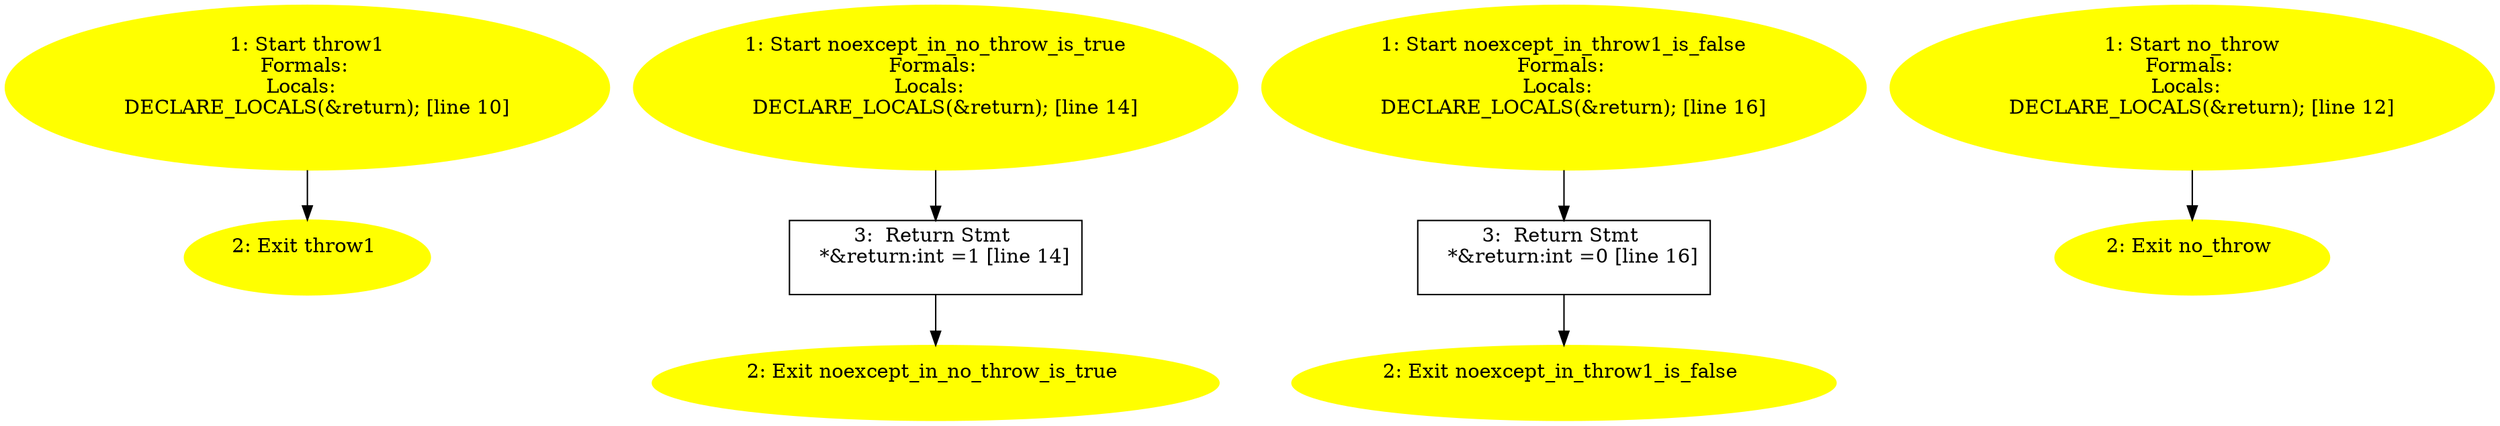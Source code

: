 /* @generated */
digraph iCFG {
"throw1{d41d8cd98f00b204e9800998ecf8427e_Z6throw1v}.114ffb11adfb5a315c7e3cbb53a7b865_2" [label="2: Exit throw1 \n  " color=yellow style=filled]
	

"throw1{d41d8cd98f00b204e9800998ecf8427e_Z6throw1v}.114ffb11adfb5a315c7e3cbb53a7b865_1" [label="1: Start throw1\nFormals: \nLocals:  \n   DECLARE_LOCALS(&return); [line 10]\n " color=yellow style=filled]
	

	 "throw1{d41d8cd98f00b204e9800998ecf8427e_Z6throw1v}.114ffb11adfb5a315c7e3cbb53a7b865_1" -> "throw1{d41d8cd98f00b204e9800998ecf8427e_Z6throw1v}.114ffb11adfb5a315c7e3cbb53a7b865_2" ;
"noexcept_in_no_throw_is_true{d41d8cd98f00b204e9800998ecf8427e_Z28noexcept_in_no_throw_is_truev}.a14601e75d60b3da496574676b888111_3" [label="3:  Return Stmt \n   *&return:int =1 [line 14]\n " shape="box"]
	

	 "noexcept_in_no_throw_is_true{d41d8cd98f00b204e9800998ecf8427e_Z28noexcept_in_no_throw_is_truev}.a14601e75d60b3da496574676b888111_3" -> "noexcept_in_no_throw_is_true{d41d8cd98f00b204e9800998ecf8427e_Z28noexcept_in_no_throw_is_truev}.a14601e75d60b3da496574676b888111_2" ;
"noexcept_in_no_throw_is_true{d41d8cd98f00b204e9800998ecf8427e_Z28noexcept_in_no_throw_is_truev}.a14601e75d60b3da496574676b888111_2" [label="2: Exit noexcept_in_no_throw_is_true \n  " color=yellow style=filled]
	

"noexcept_in_no_throw_is_true{d41d8cd98f00b204e9800998ecf8427e_Z28noexcept_in_no_throw_is_truev}.a14601e75d60b3da496574676b888111_1" [label="1: Start noexcept_in_no_throw_is_true\nFormals: \nLocals:  \n   DECLARE_LOCALS(&return); [line 14]\n " color=yellow style=filled]
	

	 "noexcept_in_no_throw_is_true{d41d8cd98f00b204e9800998ecf8427e_Z28noexcept_in_no_throw_is_truev}.a14601e75d60b3da496574676b888111_1" -> "noexcept_in_no_throw_is_true{d41d8cd98f00b204e9800998ecf8427e_Z28noexcept_in_no_throw_is_truev}.a14601e75d60b3da496574676b888111_3" ;
"noexcept_in_throw1_is_false{d41d8cd98f00b204e9800998ecf8427e_Z27noexcept_in_throw1_is_falsev}.e24c34dfe12fb37463a063a9be45127d_3" [label="3:  Return Stmt \n   *&return:int =0 [line 16]\n " shape="box"]
	

	 "noexcept_in_throw1_is_false{d41d8cd98f00b204e9800998ecf8427e_Z27noexcept_in_throw1_is_falsev}.e24c34dfe12fb37463a063a9be45127d_3" -> "noexcept_in_throw1_is_false{d41d8cd98f00b204e9800998ecf8427e_Z27noexcept_in_throw1_is_falsev}.e24c34dfe12fb37463a063a9be45127d_2" ;
"noexcept_in_throw1_is_false{d41d8cd98f00b204e9800998ecf8427e_Z27noexcept_in_throw1_is_falsev}.e24c34dfe12fb37463a063a9be45127d_2" [label="2: Exit noexcept_in_throw1_is_false \n  " color=yellow style=filled]
	

"noexcept_in_throw1_is_false{d41d8cd98f00b204e9800998ecf8427e_Z27noexcept_in_throw1_is_falsev}.e24c34dfe12fb37463a063a9be45127d_1" [label="1: Start noexcept_in_throw1_is_false\nFormals: \nLocals:  \n   DECLARE_LOCALS(&return); [line 16]\n " color=yellow style=filled]
	

	 "noexcept_in_throw1_is_false{d41d8cd98f00b204e9800998ecf8427e_Z27noexcept_in_throw1_is_falsev}.e24c34dfe12fb37463a063a9be45127d_1" -> "noexcept_in_throw1_is_false{d41d8cd98f00b204e9800998ecf8427e_Z27noexcept_in_throw1_is_falsev}.e24c34dfe12fb37463a063a9be45127d_3" ;
"no_throw{d41d8cd98f00b204e9800998ecf8427e_Z8no_throwv}.f24a507f38a1ed16c3c35a80472fea40_2" [label="2: Exit no_throw \n  " color=yellow style=filled]
	

"no_throw{d41d8cd98f00b204e9800998ecf8427e_Z8no_throwv}.f24a507f38a1ed16c3c35a80472fea40_1" [label="1: Start no_throw\nFormals: \nLocals:  \n   DECLARE_LOCALS(&return); [line 12]\n " color=yellow style=filled]
	

	 "no_throw{d41d8cd98f00b204e9800998ecf8427e_Z8no_throwv}.f24a507f38a1ed16c3c35a80472fea40_1" -> "no_throw{d41d8cd98f00b204e9800998ecf8427e_Z8no_throwv}.f24a507f38a1ed16c3c35a80472fea40_2" ;
}
